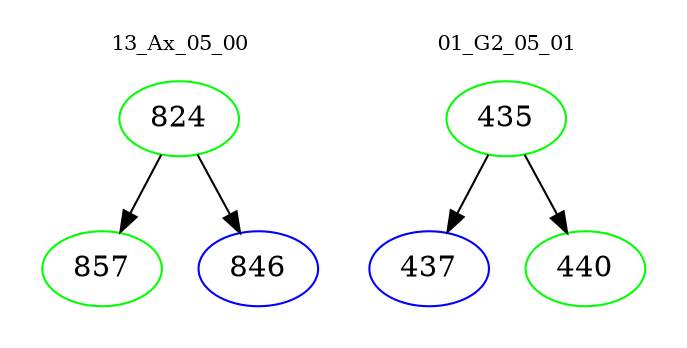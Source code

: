 digraph{
subgraph cluster_0 {
color = white
label = "13_Ax_05_00";
fontsize=10;
T0_824 [label="824", color="green"]
T0_824 -> T0_857 [color="black"]
T0_857 [label="857", color="green"]
T0_824 -> T0_846 [color="black"]
T0_846 [label="846", color="blue"]
}
subgraph cluster_1 {
color = white
label = "01_G2_05_01";
fontsize=10;
T1_435 [label="435", color="green"]
T1_435 -> T1_437 [color="black"]
T1_437 [label="437", color="blue"]
T1_435 -> T1_440 [color="black"]
T1_440 [label="440", color="green"]
}
}
